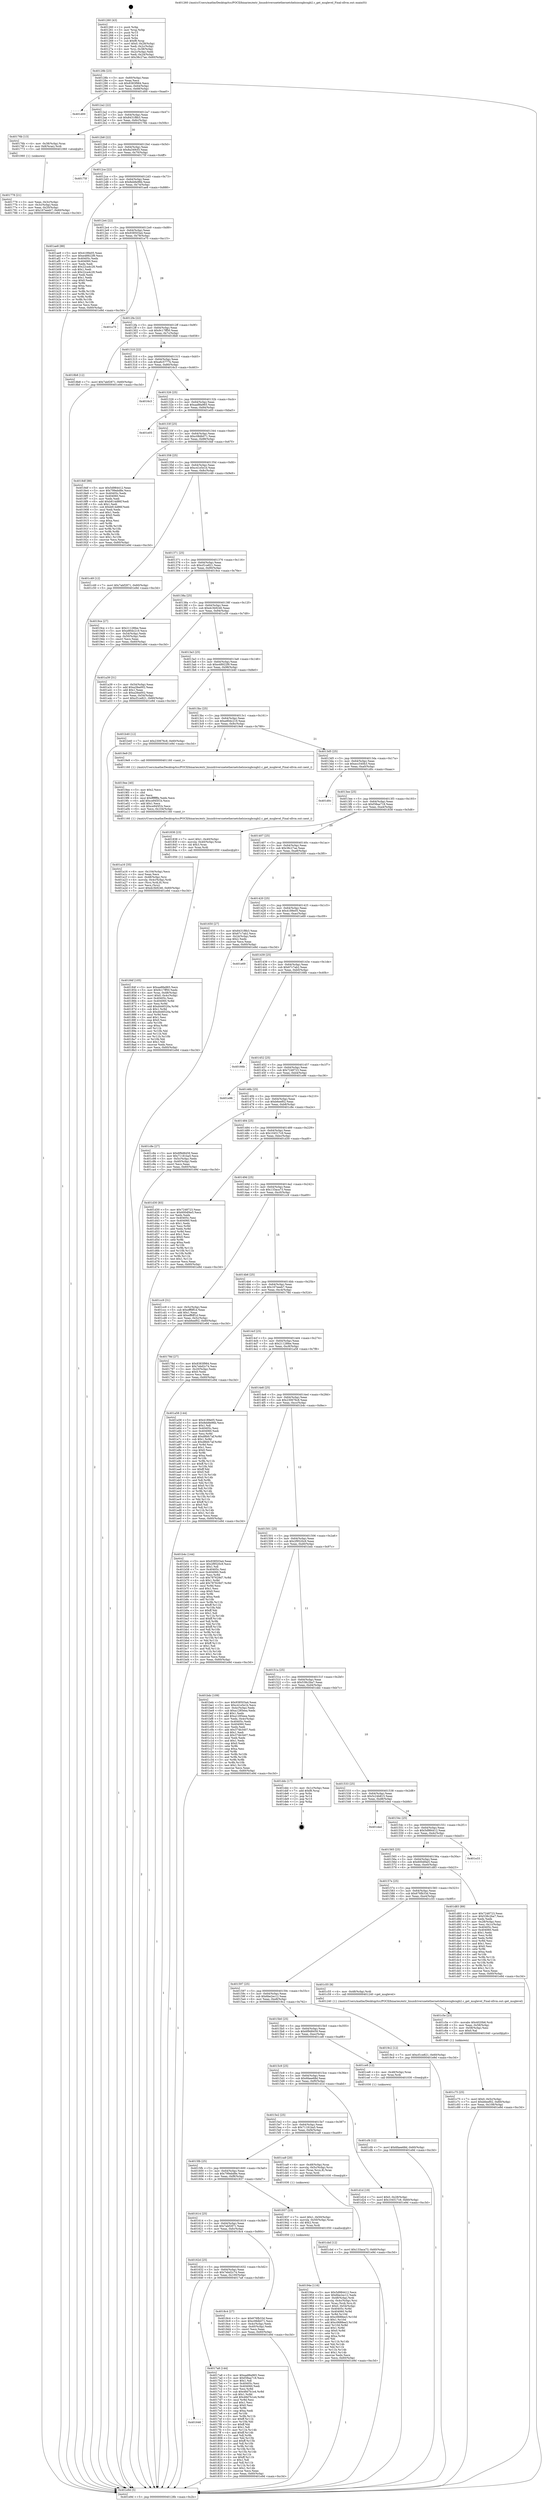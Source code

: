 digraph "0x401260" {
  label = "0x401260 (/mnt/c/Users/mathe/Desktop/tcc/POCII/binaries/extr_linuxdriversnetethernetchelsiocxgbcxgb2.c_get_msglevel_Final-ollvm.out::main(0))"
  labelloc = "t"
  node[shape=record]

  Entry [label="",width=0.3,height=0.3,shape=circle,fillcolor=black,style=filled]
  "0x40128b" [label="{
     0x40128b [23]\l
     | [instrs]\l
     &nbsp;&nbsp;0x40128b \<+3\>: mov -0x60(%rbp),%eax\l
     &nbsp;&nbsp;0x40128e \<+2\>: mov %eax,%ecx\l
     &nbsp;&nbsp;0x401290 \<+6\>: sub $0x8383f984,%ecx\l
     &nbsp;&nbsp;0x401296 \<+3\>: mov %eax,-0x64(%rbp)\l
     &nbsp;&nbsp;0x401299 \<+3\>: mov %ecx,-0x68(%rbp)\l
     &nbsp;&nbsp;0x40129c \<+6\>: je 0000000000401d00 \<main+0xaa0\>\l
  }"]
  "0x401d00" [label="{
     0x401d00\l
  }", style=dashed]
  "0x4012a2" [label="{
     0x4012a2 [22]\l
     | [instrs]\l
     &nbsp;&nbsp;0x4012a2 \<+5\>: jmp 00000000004012a7 \<main+0x47\>\l
     &nbsp;&nbsp;0x4012a7 \<+3\>: mov -0x64(%rbp),%eax\l
     &nbsp;&nbsp;0x4012aa \<+5\>: sub $0x8431f8b3,%eax\l
     &nbsp;&nbsp;0x4012af \<+3\>: mov %eax,-0x6c(%rbp)\l
     &nbsp;&nbsp;0x4012b2 \<+6\>: je 000000000040176b \<main+0x50b\>\l
  }"]
  Exit [label="",width=0.3,height=0.3,shape=circle,fillcolor=black,style=filled,peripheries=2]
  "0x40176b" [label="{
     0x40176b [13]\l
     | [instrs]\l
     &nbsp;&nbsp;0x40176b \<+4\>: mov -0x38(%rbp),%rax\l
     &nbsp;&nbsp;0x40176f \<+4\>: mov 0x8(%rax),%rdi\l
     &nbsp;&nbsp;0x401773 \<+5\>: call 0000000000401060 \<atoi@plt\>\l
     | [calls]\l
     &nbsp;&nbsp;0x401060 \{1\} (unknown)\l
  }"]
  "0x4012b8" [label="{
     0x4012b8 [22]\l
     | [instrs]\l
     &nbsp;&nbsp;0x4012b8 \<+5\>: jmp 00000000004012bd \<main+0x5d\>\l
     &nbsp;&nbsp;0x4012bd \<+3\>: mov -0x64(%rbp),%eax\l
     &nbsp;&nbsp;0x4012c0 \<+5\>: sub $0x8a349cf3,%eax\l
     &nbsp;&nbsp;0x4012c5 \<+3\>: mov %eax,-0x70(%rbp)\l
     &nbsp;&nbsp;0x4012c8 \<+6\>: je 000000000040175f \<main+0x4ff\>\l
  }"]
  "0x401cf4" [label="{
     0x401cf4 [12]\l
     | [instrs]\l
     &nbsp;&nbsp;0x401cf4 \<+7\>: movl $0x6faee68d,-0x60(%rbp)\l
     &nbsp;&nbsp;0x401cfb \<+5\>: jmp 0000000000401e9d \<main+0xc3d\>\l
  }"]
  "0x40175f" [label="{
     0x40175f\l
  }", style=dashed]
  "0x4012ce" [label="{
     0x4012ce [22]\l
     | [instrs]\l
     &nbsp;&nbsp;0x4012ce \<+5\>: jmp 00000000004012d3 \<main+0x73\>\l
     &nbsp;&nbsp;0x4012d3 \<+3\>: mov -0x64(%rbp),%eax\l
     &nbsp;&nbsp;0x4012d6 \<+5\>: sub $0x8eb8e96b,%eax\l
     &nbsp;&nbsp;0x4012db \<+3\>: mov %eax,-0x74(%rbp)\l
     &nbsp;&nbsp;0x4012de \<+6\>: je 0000000000401ae8 \<main+0x888\>\l
  }"]
  "0x401cbd" [label="{
     0x401cbd [12]\l
     | [instrs]\l
     &nbsp;&nbsp;0x401cbd \<+7\>: movl $0x133aca73,-0x60(%rbp)\l
     &nbsp;&nbsp;0x401cc4 \<+5\>: jmp 0000000000401e9d \<main+0xc3d\>\l
  }"]
  "0x401ae8" [label="{
     0x401ae8 [88]\l
     | [instrs]\l
     &nbsp;&nbsp;0x401ae8 \<+5\>: mov $0x4189e05,%eax\l
     &nbsp;&nbsp;0x401aed \<+5\>: mov $0xe48922f9,%ecx\l
     &nbsp;&nbsp;0x401af2 \<+7\>: mov 0x40405c,%edx\l
     &nbsp;&nbsp;0x401af9 \<+7\>: mov 0x404060,%esi\l
     &nbsp;&nbsp;0x401b00 \<+2\>: mov %edx,%edi\l
     &nbsp;&nbsp;0x401b02 \<+6\>: add $0x22ca4c28,%edi\l
     &nbsp;&nbsp;0x401b08 \<+3\>: sub $0x1,%edi\l
     &nbsp;&nbsp;0x401b0b \<+6\>: sub $0x22ca4c28,%edi\l
     &nbsp;&nbsp;0x401b11 \<+3\>: imul %edi,%edx\l
     &nbsp;&nbsp;0x401b14 \<+3\>: and $0x1,%edx\l
     &nbsp;&nbsp;0x401b17 \<+3\>: cmp $0x0,%edx\l
     &nbsp;&nbsp;0x401b1a \<+4\>: sete %r8b\l
     &nbsp;&nbsp;0x401b1e \<+3\>: cmp $0xa,%esi\l
     &nbsp;&nbsp;0x401b21 \<+4\>: setl %r9b\l
     &nbsp;&nbsp;0x401b25 \<+3\>: mov %r8b,%r10b\l
     &nbsp;&nbsp;0x401b28 \<+3\>: and %r9b,%r10b\l
     &nbsp;&nbsp;0x401b2b \<+3\>: xor %r9b,%r8b\l
     &nbsp;&nbsp;0x401b2e \<+3\>: or %r8b,%r10b\l
     &nbsp;&nbsp;0x401b31 \<+4\>: test $0x1,%r10b\l
     &nbsp;&nbsp;0x401b35 \<+3\>: cmovne %ecx,%eax\l
     &nbsp;&nbsp;0x401b38 \<+3\>: mov %eax,-0x60(%rbp)\l
     &nbsp;&nbsp;0x401b3b \<+5\>: jmp 0000000000401e9d \<main+0xc3d\>\l
  }"]
  "0x4012e4" [label="{
     0x4012e4 [22]\l
     | [instrs]\l
     &nbsp;&nbsp;0x4012e4 \<+5\>: jmp 00000000004012e9 \<main+0x89\>\l
     &nbsp;&nbsp;0x4012e9 \<+3\>: mov -0x64(%rbp),%eax\l
     &nbsp;&nbsp;0x4012ec \<+5\>: sub $0x938503a4,%eax\l
     &nbsp;&nbsp;0x4012f1 \<+3\>: mov %eax,-0x78(%rbp)\l
     &nbsp;&nbsp;0x4012f4 \<+6\>: je 0000000000401e75 \<main+0xc15\>\l
  }"]
  "0x401c75" [label="{
     0x401c75 [25]\l
     | [instrs]\l
     &nbsp;&nbsp;0x401c75 \<+7\>: movl $0x0,-0x5c(%rbp)\l
     &nbsp;&nbsp;0x401c7c \<+7\>: movl $0xb6eef02,-0x60(%rbp)\l
     &nbsp;&nbsp;0x401c83 \<+6\>: mov %eax,-0x108(%rbp)\l
     &nbsp;&nbsp;0x401c89 \<+5\>: jmp 0000000000401e9d \<main+0xc3d\>\l
  }"]
  "0x401e75" [label="{
     0x401e75\l
  }", style=dashed]
  "0x4012fa" [label="{
     0x4012fa [22]\l
     | [instrs]\l
     &nbsp;&nbsp;0x4012fa \<+5\>: jmp 00000000004012ff \<main+0x9f\>\l
     &nbsp;&nbsp;0x4012ff \<+3\>: mov -0x64(%rbp),%eax\l
     &nbsp;&nbsp;0x401302 \<+5\>: sub $0x9c17ff50,%eax\l
     &nbsp;&nbsp;0x401307 \<+3\>: mov %eax,-0x7c(%rbp)\l
     &nbsp;&nbsp;0x40130a \<+6\>: je 00000000004018b8 \<main+0x658\>\l
  }"]
  "0x401c5e" [label="{
     0x401c5e [23]\l
     | [instrs]\l
     &nbsp;&nbsp;0x401c5e \<+10\>: movabs $0x4020b6,%rdi\l
     &nbsp;&nbsp;0x401c68 \<+3\>: mov %eax,-0x58(%rbp)\l
     &nbsp;&nbsp;0x401c6b \<+3\>: mov -0x58(%rbp),%esi\l
     &nbsp;&nbsp;0x401c6e \<+2\>: mov $0x0,%al\l
     &nbsp;&nbsp;0x401c70 \<+5\>: call 0000000000401040 \<printf@plt\>\l
     | [calls]\l
     &nbsp;&nbsp;0x401040 \{1\} (unknown)\l
  }"]
  "0x4018b8" [label="{
     0x4018b8 [12]\l
     | [instrs]\l
     &nbsp;&nbsp;0x4018b8 \<+7\>: movl $0x7abf2871,-0x60(%rbp)\l
     &nbsp;&nbsp;0x4018bf \<+5\>: jmp 0000000000401e9d \<main+0xc3d\>\l
  }"]
  "0x401310" [label="{
     0x401310 [22]\l
     | [instrs]\l
     &nbsp;&nbsp;0x401310 \<+5\>: jmp 0000000000401315 \<main+0xb5\>\l
     &nbsp;&nbsp;0x401315 \<+3\>: mov -0x64(%rbp),%eax\l
     &nbsp;&nbsp;0x401318 \<+5\>: sub $0xa6c5777b,%eax\l
     &nbsp;&nbsp;0x40131d \<+3\>: mov %eax,-0x80(%rbp)\l
     &nbsp;&nbsp;0x401320 \<+6\>: je 00000000004016c3 \<main+0x463\>\l
  }"]
  "0x401a16" [label="{
     0x401a16 [35]\l
     | [instrs]\l
     &nbsp;&nbsp;0x401a16 \<+6\>: mov -0x104(%rbp),%ecx\l
     &nbsp;&nbsp;0x401a1c \<+3\>: imul %eax,%ecx\l
     &nbsp;&nbsp;0x401a1f \<+4\>: mov -0x48(%rbp),%rsi\l
     &nbsp;&nbsp;0x401a23 \<+4\>: movslq -0x4c(%rbp),%rdi\l
     &nbsp;&nbsp;0x401a27 \<+4\>: mov (%rsi,%rdi,8),%rsi\l
     &nbsp;&nbsp;0x401a2b \<+2\>: mov %ecx,(%rsi)\l
     &nbsp;&nbsp;0x401a2d \<+7\>: movl $0xdc3b9246,-0x60(%rbp)\l
     &nbsp;&nbsp;0x401a34 \<+5\>: jmp 0000000000401e9d \<main+0xc3d\>\l
  }"]
  "0x4016c3" [label="{
     0x4016c3\l
  }", style=dashed]
  "0x401326" [label="{
     0x401326 [25]\l
     | [instrs]\l
     &nbsp;&nbsp;0x401326 \<+5\>: jmp 000000000040132b \<main+0xcb\>\l
     &nbsp;&nbsp;0x40132b \<+3\>: mov -0x64(%rbp),%eax\l
     &nbsp;&nbsp;0x40132e \<+5\>: sub $0xaa88a965,%eax\l
     &nbsp;&nbsp;0x401333 \<+6\>: mov %eax,-0x84(%rbp)\l
     &nbsp;&nbsp;0x401339 \<+6\>: je 0000000000401e05 \<main+0xba5\>\l
  }"]
  "0x4019ee" [label="{
     0x4019ee [40]\l
     | [instrs]\l
     &nbsp;&nbsp;0x4019ee \<+5\>: mov $0x2,%ecx\l
     &nbsp;&nbsp;0x4019f3 \<+1\>: cltd\l
     &nbsp;&nbsp;0x4019f4 \<+2\>: idiv %ecx\l
     &nbsp;&nbsp;0x4019f6 \<+6\>: imul $0xfffffffe,%edx,%ecx\l
     &nbsp;&nbsp;0x4019fc \<+6\>: add $0xce945f1b,%ecx\l
     &nbsp;&nbsp;0x401a02 \<+3\>: add $0x1,%ecx\l
     &nbsp;&nbsp;0x401a05 \<+6\>: sub $0xce945f1b,%ecx\l
     &nbsp;&nbsp;0x401a0b \<+6\>: mov %ecx,-0x104(%rbp)\l
     &nbsp;&nbsp;0x401a11 \<+5\>: call 0000000000401160 \<next_i\>\l
     | [calls]\l
     &nbsp;&nbsp;0x401160 \{1\} (/mnt/c/Users/mathe/Desktop/tcc/POCII/binaries/extr_linuxdriversnetethernetchelsiocxgbcxgb2.c_get_msglevel_Final-ollvm.out::next_i)\l
  }"]
  "0x401e05" [label="{
     0x401e05\l
  }", style=dashed]
  "0x40133f" [label="{
     0x40133f [25]\l
     | [instrs]\l
     &nbsp;&nbsp;0x40133f \<+5\>: jmp 0000000000401344 \<main+0xe4\>\l
     &nbsp;&nbsp;0x401344 \<+3\>: mov -0x64(%rbp),%eax\l
     &nbsp;&nbsp;0x401347 \<+5\>: sub $0xc08db071,%eax\l
     &nbsp;&nbsp;0x40134c \<+6\>: mov %eax,-0x88(%rbp)\l
     &nbsp;&nbsp;0x401352 \<+6\>: je 00000000004018df \<main+0x67f\>\l
  }"]
  "0x40194e" [label="{
     0x40194e [116]\l
     | [instrs]\l
     &nbsp;&nbsp;0x40194e \<+5\>: mov $0x5d984412,%ecx\l
     &nbsp;&nbsp;0x401953 \<+5\>: mov $0x6be2ec12,%edx\l
     &nbsp;&nbsp;0x401958 \<+4\>: mov -0x48(%rbp),%rdi\l
     &nbsp;&nbsp;0x40195c \<+4\>: movslq -0x4c(%rbp),%rsi\l
     &nbsp;&nbsp;0x401960 \<+4\>: mov %rax,(%rdi,%rsi,8)\l
     &nbsp;&nbsp;0x401964 \<+7\>: movl $0x0,-0x54(%rbp)\l
     &nbsp;&nbsp;0x40196b \<+8\>: mov 0x40405c,%r8d\l
     &nbsp;&nbsp;0x401973 \<+8\>: mov 0x404060,%r9d\l
     &nbsp;&nbsp;0x40197b \<+3\>: mov %r8d,%r10d\l
     &nbsp;&nbsp;0x40197e \<+7\>: sub $0xc0688ee3,%r10d\l
     &nbsp;&nbsp;0x401985 \<+4\>: sub $0x1,%r10d\l
     &nbsp;&nbsp;0x401989 \<+7\>: add $0xc0688ee3,%r10d\l
     &nbsp;&nbsp;0x401990 \<+4\>: imul %r10d,%r8d\l
     &nbsp;&nbsp;0x401994 \<+4\>: and $0x1,%r8d\l
     &nbsp;&nbsp;0x401998 \<+4\>: cmp $0x0,%r8d\l
     &nbsp;&nbsp;0x40199c \<+4\>: sete %r11b\l
     &nbsp;&nbsp;0x4019a0 \<+4\>: cmp $0xa,%r9d\l
     &nbsp;&nbsp;0x4019a4 \<+3\>: setl %bl\l
     &nbsp;&nbsp;0x4019a7 \<+3\>: mov %r11b,%r14b\l
     &nbsp;&nbsp;0x4019aa \<+3\>: and %bl,%r14b\l
     &nbsp;&nbsp;0x4019ad \<+3\>: xor %bl,%r11b\l
     &nbsp;&nbsp;0x4019b0 \<+3\>: or %r11b,%r14b\l
     &nbsp;&nbsp;0x4019b3 \<+4\>: test $0x1,%r14b\l
     &nbsp;&nbsp;0x4019b7 \<+3\>: cmovne %edx,%ecx\l
     &nbsp;&nbsp;0x4019ba \<+3\>: mov %ecx,-0x60(%rbp)\l
     &nbsp;&nbsp;0x4019bd \<+5\>: jmp 0000000000401e9d \<main+0xc3d\>\l
  }"]
  "0x4018df" [label="{
     0x4018df [88]\l
     | [instrs]\l
     &nbsp;&nbsp;0x4018df \<+5\>: mov $0x5d984412,%eax\l
     &nbsp;&nbsp;0x4018e4 \<+5\>: mov $0x799ebd8e,%ecx\l
     &nbsp;&nbsp;0x4018e9 \<+7\>: mov 0x40405c,%edx\l
     &nbsp;&nbsp;0x4018f0 \<+7\>: mov 0x404060,%esi\l
     &nbsp;&nbsp;0x4018f7 \<+2\>: mov %edx,%edi\l
     &nbsp;&nbsp;0x4018f9 \<+6\>: add $0xb814d86f,%edi\l
     &nbsp;&nbsp;0x4018ff \<+3\>: sub $0x1,%edi\l
     &nbsp;&nbsp;0x401902 \<+6\>: sub $0xb814d86f,%edi\l
     &nbsp;&nbsp;0x401908 \<+3\>: imul %edi,%edx\l
     &nbsp;&nbsp;0x40190b \<+3\>: and $0x1,%edx\l
     &nbsp;&nbsp;0x40190e \<+3\>: cmp $0x0,%edx\l
     &nbsp;&nbsp;0x401911 \<+4\>: sete %r8b\l
     &nbsp;&nbsp;0x401915 \<+3\>: cmp $0xa,%esi\l
     &nbsp;&nbsp;0x401918 \<+4\>: setl %r9b\l
     &nbsp;&nbsp;0x40191c \<+3\>: mov %r8b,%r10b\l
     &nbsp;&nbsp;0x40191f \<+3\>: and %r9b,%r10b\l
     &nbsp;&nbsp;0x401922 \<+3\>: xor %r9b,%r8b\l
     &nbsp;&nbsp;0x401925 \<+3\>: or %r8b,%r10b\l
     &nbsp;&nbsp;0x401928 \<+4\>: test $0x1,%r10b\l
     &nbsp;&nbsp;0x40192c \<+3\>: cmovne %ecx,%eax\l
     &nbsp;&nbsp;0x40192f \<+3\>: mov %eax,-0x60(%rbp)\l
     &nbsp;&nbsp;0x401932 \<+5\>: jmp 0000000000401e9d \<main+0xc3d\>\l
  }"]
  "0x401358" [label="{
     0x401358 [25]\l
     | [instrs]\l
     &nbsp;&nbsp;0x401358 \<+5\>: jmp 000000000040135d \<main+0xfd\>\l
     &nbsp;&nbsp;0x40135d \<+3\>: mov -0x64(%rbp),%eax\l
     &nbsp;&nbsp;0x401360 \<+5\>: sub $0xc41e5e1b,%eax\l
     &nbsp;&nbsp;0x401365 \<+6\>: mov %eax,-0x8c(%rbp)\l
     &nbsp;&nbsp;0x40136b \<+6\>: je 0000000000401c49 \<main+0x9e9\>\l
  }"]
  "0x40184f" [label="{
     0x40184f [105]\l
     | [instrs]\l
     &nbsp;&nbsp;0x40184f \<+5\>: mov $0xaa88a965,%ecx\l
     &nbsp;&nbsp;0x401854 \<+5\>: mov $0x9c17ff50,%edx\l
     &nbsp;&nbsp;0x401859 \<+4\>: mov %rax,-0x48(%rbp)\l
     &nbsp;&nbsp;0x40185d \<+7\>: movl $0x0,-0x4c(%rbp)\l
     &nbsp;&nbsp;0x401864 \<+7\>: mov 0x40405c,%esi\l
     &nbsp;&nbsp;0x40186b \<+8\>: mov 0x404060,%r8d\l
     &nbsp;&nbsp;0x401873 \<+3\>: mov %esi,%r9d\l
     &nbsp;&nbsp;0x401876 \<+7\>: add $0xd446520a,%r9d\l
     &nbsp;&nbsp;0x40187d \<+4\>: sub $0x1,%r9d\l
     &nbsp;&nbsp;0x401881 \<+7\>: sub $0xd446520a,%r9d\l
     &nbsp;&nbsp;0x401888 \<+4\>: imul %r9d,%esi\l
     &nbsp;&nbsp;0x40188c \<+3\>: and $0x1,%esi\l
     &nbsp;&nbsp;0x40188f \<+3\>: cmp $0x0,%esi\l
     &nbsp;&nbsp;0x401892 \<+4\>: sete %r10b\l
     &nbsp;&nbsp;0x401896 \<+4\>: cmp $0xa,%r8d\l
     &nbsp;&nbsp;0x40189a \<+4\>: setl %r11b\l
     &nbsp;&nbsp;0x40189e \<+3\>: mov %r10b,%bl\l
     &nbsp;&nbsp;0x4018a1 \<+3\>: and %r11b,%bl\l
     &nbsp;&nbsp;0x4018a4 \<+3\>: xor %r11b,%r10b\l
     &nbsp;&nbsp;0x4018a7 \<+3\>: or %r10b,%bl\l
     &nbsp;&nbsp;0x4018aa \<+3\>: test $0x1,%bl\l
     &nbsp;&nbsp;0x4018ad \<+3\>: cmovne %edx,%ecx\l
     &nbsp;&nbsp;0x4018b0 \<+3\>: mov %ecx,-0x60(%rbp)\l
     &nbsp;&nbsp;0x4018b3 \<+5\>: jmp 0000000000401e9d \<main+0xc3d\>\l
  }"]
  "0x401c49" [label="{
     0x401c49 [12]\l
     | [instrs]\l
     &nbsp;&nbsp;0x401c49 \<+7\>: movl $0x7abf2871,-0x60(%rbp)\l
     &nbsp;&nbsp;0x401c50 \<+5\>: jmp 0000000000401e9d \<main+0xc3d\>\l
  }"]
  "0x401371" [label="{
     0x401371 [25]\l
     | [instrs]\l
     &nbsp;&nbsp;0x401371 \<+5\>: jmp 0000000000401376 \<main+0x116\>\l
     &nbsp;&nbsp;0x401376 \<+3\>: mov -0x64(%rbp),%eax\l
     &nbsp;&nbsp;0x401379 \<+5\>: sub $0xcf1ce821,%eax\l
     &nbsp;&nbsp;0x40137e \<+6\>: mov %eax,-0x90(%rbp)\l
     &nbsp;&nbsp;0x401384 \<+6\>: je 00000000004019ce \<main+0x76e\>\l
  }"]
  "0x401646" [label="{
     0x401646\l
  }", style=dashed]
  "0x4019ce" [label="{
     0x4019ce [27]\l
     | [instrs]\l
     &nbsp;&nbsp;0x4019ce \<+5\>: mov $0x21128fee,%eax\l
     &nbsp;&nbsp;0x4019d3 \<+5\>: mov $0xe80dc219,%ecx\l
     &nbsp;&nbsp;0x4019d8 \<+3\>: mov -0x54(%rbp),%edx\l
     &nbsp;&nbsp;0x4019db \<+3\>: cmp -0x50(%rbp),%edx\l
     &nbsp;&nbsp;0x4019de \<+3\>: cmovl %ecx,%eax\l
     &nbsp;&nbsp;0x4019e1 \<+3\>: mov %eax,-0x60(%rbp)\l
     &nbsp;&nbsp;0x4019e4 \<+5\>: jmp 0000000000401e9d \<main+0xc3d\>\l
  }"]
  "0x40138a" [label="{
     0x40138a [25]\l
     | [instrs]\l
     &nbsp;&nbsp;0x40138a \<+5\>: jmp 000000000040138f \<main+0x12f\>\l
     &nbsp;&nbsp;0x40138f \<+3\>: mov -0x64(%rbp),%eax\l
     &nbsp;&nbsp;0x401392 \<+5\>: sub $0xdc3b9246,%eax\l
     &nbsp;&nbsp;0x401397 \<+6\>: mov %eax,-0x94(%rbp)\l
     &nbsp;&nbsp;0x40139d \<+6\>: je 0000000000401a39 \<main+0x7d9\>\l
  }"]
  "0x4017a8" [label="{
     0x4017a8 [144]\l
     | [instrs]\l
     &nbsp;&nbsp;0x4017a8 \<+5\>: mov $0xaa88a965,%eax\l
     &nbsp;&nbsp;0x4017ad \<+5\>: mov $0xf38aa718,%ecx\l
     &nbsp;&nbsp;0x4017b2 \<+2\>: mov $0x1,%dl\l
     &nbsp;&nbsp;0x4017b4 \<+7\>: mov 0x40405c,%esi\l
     &nbsp;&nbsp;0x4017bb \<+7\>: mov 0x404060,%edi\l
     &nbsp;&nbsp;0x4017c2 \<+3\>: mov %esi,%r8d\l
     &nbsp;&nbsp;0x4017c5 \<+7\>: sub $0x48d7b1e4,%r8d\l
     &nbsp;&nbsp;0x4017cc \<+4\>: sub $0x1,%r8d\l
     &nbsp;&nbsp;0x4017d0 \<+7\>: add $0x48d7b1e4,%r8d\l
     &nbsp;&nbsp;0x4017d7 \<+4\>: imul %r8d,%esi\l
     &nbsp;&nbsp;0x4017db \<+3\>: and $0x1,%esi\l
     &nbsp;&nbsp;0x4017de \<+3\>: cmp $0x0,%esi\l
     &nbsp;&nbsp;0x4017e1 \<+4\>: sete %r9b\l
     &nbsp;&nbsp;0x4017e5 \<+3\>: cmp $0xa,%edi\l
     &nbsp;&nbsp;0x4017e8 \<+4\>: setl %r10b\l
     &nbsp;&nbsp;0x4017ec \<+3\>: mov %r9b,%r11b\l
     &nbsp;&nbsp;0x4017ef \<+4\>: xor $0xff,%r11b\l
     &nbsp;&nbsp;0x4017f3 \<+3\>: mov %r10b,%bl\l
     &nbsp;&nbsp;0x4017f6 \<+3\>: xor $0xff,%bl\l
     &nbsp;&nbsp;0x4017f9 \<+3\>: xor $0x1,%dl\l
     &nbsp;&nbsp;0x4017fc \<+3\>: mov %r11b,%r14b\l
     &nbsp;&nbsp;0x4017ff \<+4\>: and $0xff,%r14b\l
     &nbsp;&nbsp;0x401803 \<+3\>: and %dl,%r9b\l
     &nbsp;&nbsp;0x401806 \<+3\>: mov %bl,%r15b\l
     &nbsp;&nbsp;0x401809 \<+4\>: and $0xff,%r15b\l
     &nbsp;&nbsp;0x40180d \<+3\>: and %dl,%r10b\l
     &nbsp;&nbsp;0x401810 \<+3\>: or %r9b,%r14b\l
     &nbsp;&nbsp;0x401813 \<+3\>: or %r10b,%r15b\l
     &nbsp;&nbsp;0x401816 \<+3\>: xor %r15b,%r14b\l
     &nbsp;&nbsp;0x401819 \<+3\>: or %bl,%r11b\l
     &nbsp;&nbsp;0x40181c \<+4\>: xor $0xff,%r11b\l
     &nbsp;&nbsp;0x401820 \<+3\>: or $0x1,%dl\l
     &nbsp;&nbsp;0x401823 \<+3\>: and %dl,%r11b\l
     &nbsp;&nbsp;0x401826 \<+3\>: or %r11b,%r14b\l
     &nbsp;&nbsp;0x401829 \<+4\>: test $0x1,%r14b\l
     &nbsp;&nbsp;0x40182d \<+3\>: cmovne %ecx,%eax\l
     &nbsp;&nbsp;0x401830 \<+3\>: mov %eax,-0x60(%rbp)\l
     &nbsp;&nbsp;0x401833 \<+5\>: jmp 0000000000401e9d \<main+0xc3d\>\l
  }"]
  "0x401a39" [label="{
     0x401a39 [31]\l
     | [instrs]\l
     &nbsp;&nbsp;0x401a39 \<+3\>: mov -0x54(%rbp),%eax\l
     &nbsp;&nbsp;0x401a3c \<+5\>: add $0xa2fea002,%eax\l
     &nbsp;&nbsp;0x401a41 \<+3\>: add $0x1,%eax\l
     &nbsp;&nbsp;0x401a44 \<+5\>: sub $0xa2fea002,%eax\l
     &nbsp;&nbsp;0x401a49 \<+3\>: mov %eax,-0x54(%rbp)\l
     &nbsp;&nbsp;0x401a4c \<+7\>: movl $0xcf1ce821,-0x60(%rbp)\l
     &nbsp;&nbsp;0x401a53 \<+5\>: jmp 0000000000401e9d \<main+0xc3d\>\l
  }"]
  "0x4013a3" [label="{
     0x4013a3 [25]\l
     | [instrs]\l
     &nbsp;&nbsp;0x4013a3 \<+5\>: jmp 00000000004013a8 \<main+0x148\>\l
     &nbsp;&nbsp;0x4013a8 \<+3\>: mov -0x64(%rbp),%eax\l
     &nbsp;&nbsp;0x4013ab \<+5\>: sub $0xe48922f9,%eax\l
     &nbsp;&nbsp;0x4013b0 \<+6\>: mov %eax,-0x98(%rbp)\l
     &nbsp;&nbsp;0x4013b6 \<+6\>: je 0000000000401b40 \<main+0x8e0\>\l
  }"]
  "0x40162d" [label="{
     0x40162d [25]\l
     | [instrs]\l
     &nbsp;&nbsp;0x40162d \<+5\>: jmp 0000000000401632 \<main+0x3d2\>\l
     &nbsp;&nbsp;0x401632 \<+3\>: mov -0x64(%rbp),%eax\l
     &nbsp;&nbsp;0x401635 \<+5\>: sub $0x7ebd2c74,%eax\l
     &nbsp;&nbsp;0x40163a \<+6\>: mov %eax,-0x100(%rbp)\l
     &nbsp;&nbsp;0x401640 \<+6\>: je 00000000004017a8 \<main+0x548\>\l
  }"]
  "0x401b40" [label="{
     0x401b40 [12]\l
     | [instrs]\l
     &nbsp;&nbsp;0x401b40 \<+7\>: movl $0x230676c8,-0x60(%rbp)\l
     &nbsp;&nbsp;0x401b47 \<+5\>: jmp 0000000000401e9d \<main+0xc3d\>\l
  }"]
  "0x4013bc" [label="{
     0x4013bc [25]\l
     | [instrs]\l
     &nbsp;&nbsp;0x4013bc \<+5\>: jmp 00000000004013c1 \<main+0x161\>\l
     &nbsp;&nbsp;0x4013c1 \<+3\>: mov -0x64(%rbp),%eax\l
     &nbsp;&nbsp;0x4013c4 \<+5\>: sub $0xe80dc219,%eax\l
     &nbsp;&nbsp;0x4013c9 \<+6\>: mov %eax,-0x9c(%rbp)\l
     &nbsp;&nbsp;0x4013cf \<+6\>: je 00000000004019e9 \<main+0x789\>\l
  }"]
  "0x4018c4" [label="{
     0x4018c4 [27]\l
     | [instrs]\l
     &nbsp;&nbsp;0x4018c4 \<+5\>: mov $0x676fb33d,%eax\l
     &nbsp;&nbsp;0x4018c9 \<+5\>: mov $0xc08db071,%ecx\l
     &nbsp;&nbsp;0x4018ce \<+3\>: mov -0x4c(%rbp),%edx\l
     &nbsp;&nbsp;0x4018d1 \<+3\>: cmp -0x40(%rbp),%edx\l
     &nbsp;&nbsp;0x4018d4 \<+3\>: cmovl %ecx,%eax\l
     &nbsp;&nbsp;0x4018d7 \<+3\>: mov %eax,-0x60(%rbp)\l
     &nbsp;&nbsp;0x4018da \<+5\>: jmp 0000000000401e9d \<main+0xc3d\>\l
  }"]
  "0x4019e9" [label="{
     0x4019e9 [5]\l
     | [instrs]\l
     &nbsp;&nbsp;0x4019e9 \<+5\>: call 0000000000401160 \<next_i\>\l
     | [calls]\l
     &nbsp;&nbsp;0x401160 \{1\} (/mnt/c/Users/mathe/Desktop/tcc/POCII/binaries/extr_linuxdriversnetethernetchelsiocxgbcxgb2.c_get_msglevel_Final-ollvm.out::next_i)\l
  }"]
  "0x4013d5" [label="{
     0x4013d5 [25]\l
     | [instrs]\l
     &nbsp;&nbsp;0x4013d5 \<+5\>: jmp 00000000004013da \<main+0x17a\>\l
     &nbsp;&nbsp;0x4013da \<+3\>: mov -0x64(%rbp),%eax\l
     &nbsp;&nbsp;0x4013dd \<+5\>: sub $0xecc540b3,%eax\l
     &nbsp;&nbsp;0x4013e2 \<+6\>: mov %eax,-0xa0(%rbp)\l
     &nbsp;&nbsp;0x4013e8 \<+6\>: je 0000000000401d0c \<main+0xaac\>\l
  }"]
  "0x401614" [label="{
     0x401614 [25]\l
     | [instrs]\l
     &nbsp;&nbsp;0x401614 \<+5\>: jmp 0000000000401619 \<main+0x3b9\>\l
     &nbsp;&nbsp;0x401619 \<+3\>: mov -0x64(%rbp),%eax\l
     &nbsp;&nbsp;0x40161c \<+5\>: sub $0x7abf2871,%eax\l
     &nbsp;&nbsp;0x401621 \<+6\>: mov %eax,-0xfc(%rbp)\l
     &nbsp;&nbsp;0x401627 \<+6\>: je 00000000004018c4 \<main+0x664\>\l
  }"]
  "0x401d0c" [label="{
     0x401d0c\l
  }", style=dashed]
  "0x4013ee" [label="{
     0x4013ee [25]\l
     | [instrs]\l
     &nbsp;&nbsp;0x4013ee \<+5\>: jmp 00000000004013f3 \<main+0x193\>\l
     &nbsp;&nbsp;0x4013f3 \<+3\>: mov -0x64(%rbp),%eax\l
     &nbsp;&nbsp;0x4013f6 \<+5\>: sub $0xf38aa718,%eax\l
     &nbsp;&nbsp;0x4013fb \<+6\>: mov %eax,-0xa4(%rbp)\l
     &nbsp;&nbsp;0x401401 \<+6\>: je 0000000000401838 \<main+0x5d8\>\l
  }"]
  "0x401937" [label="{
     0x401937 [23]\l
     | [instrs]\l
     &nbsp;&nbsp;0x401937 \<+7\>: movl $0x1,-0x50(%rbp)\l
     &nbsp;&nbsp;0x40193e \<+4\>: movslq -0x50(%rbp),%rax\l
     &nbsp;&nbsp;0x401942 \<+4\>: shl $0x2,%rax\l
     &nbsp;&nbsp;0x401946 \<+3\>: mov %rax,%rdi\l
     &nbsp;&nbsp;0x401949 \<+5\>: call 0000000000401050 \<malloc@plt\>\l
     | [calls]\l
     &nbsp;&nbsp;0x401050 \{1\} (unknown)\l
  }"]
  "0x401838" [label="{
     0x401838 [23]\l
     | [instrs]\l
     &nbsp;&nbsp;0x401838 \<+7\>: movl $0x1,-0x40(%rbp)\l
     &nbsp;&nbsp;0x40183f \<+4\>: movslq -0x40(%rbp),%rax\l
     &nbsp;&nbsp;0x401843 \<+4\>: shl $0x3,%rax\l
     &nbsp;&nbsp;0x401847 \<+3\>: mov %rax,%rdi\l
     &nbsp;&nbsp;0x40184a \<+5\>: call 0000000000401050 \<malloc@plt\>\l
     | [calls]\l
     &nbsp;&nbsp;0x401050 \{1\} (unknown)\l
  }"]
  "0x401407" [label="{
     0x401407 [25]\l
     | [instrs]\l
     &nbsp;&nbsp;0x401407 \<+5\>: jmp 000000000040140c \<main+0x1ac\>\l
     &nbsp;&nbsp;0x40140c \<+3\>: mov -0x64(%rbp),%eax\l
     &nbsp;&nbsp;0x40140f \<+5\>: sub $0x38c27ae,%eax\l
     &nbsp;&nbsp;0x401414 \<+6\>: mov %eax,-0xa8(%rbp)\l
     &nbsp;&nbsp;0x40141a \<+6\>: je 0000000000401650 \<main+0x3f0\>\l
  }"]
  "0x4015fb" [label="{
     0x4015fb [25]\l
     | [instrs]\l
     &nbsp;&nbsp;0x4015fb \<+5\>: jmp 0000000000401600 \<main+0x3a0\>\l
     &nbsp;&nbsp;0x401600 \<+3\>: mov -0x64(%rbp),%eax\l
     &nbsp;&nbsp;0x401603 \<+5\>: sub $0x799ebd8e,%eax\l
     &nbsp;&nbsp;0x401608 \<+6\>: mov %eax,-0xf8(%rbp)\l
     &nbsp;&nbsp;0x40160e \<+6\>: je 0000000000401937 \<main+0x6d7\>\l
  }"]
  "0x401650" [label="{
     0x401650 [27]\l
     | [instrs]\l
     &nbsp;&nbsp;0x401650 \<+5\>: mov $0x8431f8b3,%eax\l
     &nbsp;&nbsp;0x401655 \<+5\>: mov $0x67c7ab2,%ecx\l
     &nbsp;&nbsp;0x40165a \<+3\>: mov -0x24(%rbp),%edx\l
     &nbsp;&nbsp;0x40165d \<+3\>: cmp $0x2,%edx\l
     &nbsp;&nbsp;0x401660 \<+3\>: cmovne %ecx,%eax\l
     &nbsp;&nbsp;0x401663 \<+3\>: mov %eax,-0x60(%rbp)\l
     &nbsp;&nbsp;0x401666 \<+5\>: jmp 0000000000401e9d \<main+0xc3d\>\l
  }"]
  "0x401420" [label="{
     0x401420 [25]\l
     | [instrs]\l
     &nbsp;&nbsp;0x401420 \<+5\>: jmp 0000000000401425 \<main+0x1c5\>\l
     &nbsp;&nbsp;0x401425 \<+3\>: mov -0x64(%rbp),%eax\l
     &nbsp;&nbsp;0x401428 \<+5\>: sub $0x4189e05,%eax\l
     &nbsp;&nbsp;0x40142d \<+6\>: mov %eax,-0xac(%rbp)\l
     &nbsp;&nbsp;0x401433 \<+6\>: je 0000000000401e69 \<main+0xc09\>\l
  }"]
  "0x401e9d" [label="{
     0x401e9d [5]\l
     | [instrs]\l
     &nbsp;&nbsp;0x401e9d \<+5\>: jmp 000000000040128b \<main+0x2b\>\l
  }"]
  "0x401260" [label="{
     0x401260 [43]\l
     | [instrs]\l
     &nbsp;&nbsp;0x401260 \<+1\>: push %rbp\l
     &nbsp;&nbsp;0x401261 \<+3\>: mov %rsp,%rbp\l
     &nbsp;&nbsp;0x401264 \<+2\>: push %r15\l
     &nbsp;&nbsp;0x401266 \<+2\>: push %r14\l
     &nbsp;&nbsp;0x401268 \<+1\>: push %rbx\l
     &nbsp;&nbsp;0x401269 \<+7\>: sub $0xf8,%rsp\l
     &nbsp;&nbsp;0x401270 \<+7\>: movl $0x0,-0x28(%rbp)\l
     &nbsp;&nbsp;0x401277 \<+3\>: mov %edi,-0x2c(%rbp)\l
     &nbsp;&nbsp;0x40127a \<+4\>: mov %rsi,-0x38(%rbp)\l
     &nbsp;&nbsp;0x40127e \<+3\>: mov -0x2c(%rbp),%edi\l
     &nbsp;&nbsp;0x401281 \<+3\>: mov %edi,-0x24(%rbp)\l
     &nbsp;&nbsp;0x401284 \<+7\>: movl $0x38c27ae,-0x60(%rbp)\l
  }"]
  "0x401778" [label="{
     0x401778 [21]\l
     | [instrs]\l
     &nbsp;&nbsp;0x401778 \<+3\>: mov %eax,-0x3c(%rbp)\l
     &nbsp;&nbsp;0x40177b \<+3\>: mov -0x3c(%rbp),%eax\l
     &nbsp;&nbsp;0x40177e \<+3\>: mov %eax,-0x20(%rbp)\l
     &nbsp;&nbsp;0x401781 \<+7\>: movl $0x167eeeb7,-0x60(%rbp)\l
     &nbsp;&nbsp;0x401788 \<+5\>: jmp 0000000000401e9d \<main+0xc3d\>\l
  }"]
  "0x401ca9" [label="{
     0x401ca9 [20]\l
     | [instrs]\l
     &nbsp;&nbsp;0x401ca9 \<+4\>: mov -0x48(%rbp),%rax\l
     &nbsp;&nbsp;0x401cad \<+4\>: movslq -0x5c(%rbp),%rcx\l
     &nbsp;&nbsp;0x401cb1 \<+4\>: mov (%rax,%rcx,8),%rax\l
     &nbsp;&nbsp;0x401cb5 \<+3\>: mov %rax,%rdi\l
     &nbsp;&nbsp;0x401cb8 \<+5\>: call 0000000000401030 \<free@plt\>\l
     | [calls]\l
     &nbsp;&nbsp;0x401030 \{1\} (unknown)\l
  }"]
  "0x401e69" [label="{
     0x401e69\l
  }", style=dashed]
  "0x401439" [label="{
     0x401439 [25]\l
     | [instrs]\l
     &nbsp;&nbsp;0x401439 \<+5\>: jmp 000000000040143e \<main+0x1de\>\l
     &nbsp;&nbsp;0x40143e \<+3\>: mov -0x64(%rbp),%eax\l
     &nbsp;&nbsp;0x401441 \<+5\>: sub $0x67c7ab2,%eax\l
     &nbsp;&nbsp;0x401446 \<+6\>: mov %eax,-0xb0(%rbp)\l
     &nbsp;&nbsp;0x40144c \<+6\>: je 000000000040166b \<main+0x40b\>\l
  }"]
  "0x4015e2" [label="{
     0x4015e2 [25]\l
     | [instrs]\l
     &nbsp;&nbsp;0x4015e2 \<+5\>: jmp 00000000004015e7 \<main+0x387\>\l
     &nbsp;&nbsp;0x4015e7 \<+3\>: mov -0x64(%rbp),%eax\l
     &nbsp;&nbsp;0x4015ea \<+5\>: sub $0x71181ba5,%eax\l
     &nbsp;&nbsp;0x4015ef \<+6\>: mov %eax,-0xf4(%rbp)\l
     &nbsp;&nbsp;0x4015f5 \<+6\>: je 0000000000401ca9 \<main+0xa49\>\l
  }"]
  "0x40166b" [label="{
     0x40166b\l
  }", style=dashed]
  "0x401452" [label="{
     0x401452 [25]\l
     | [instrs]\l
     &nbsp;&nbsp;0x401452 \<+5\>: jmp 0000000000401457 \<main+0x1f7\>\l
     &nbsp;&nbsp;0x401457 \<+3\>: mov -0x64(%rbp),%eax\l
     &nbsp;&nbsp;0x40145a \<+5\>: sub $0x7248723,%eax\l
     &nbsp;&nbsp;0x40145f \<+6\>: mov %eax,-0xb4(%rbp)\l
     &nbsp;&nbsp;0x401465 \<+6\>: je 0000000000401e96 \<main+0xc36\>\l
  }"]
  "0x401d1d" [label="{
     0x401d1d [19]\l
     | [instrs]\l
     &nbsp;&nbsp;0x401d1d \<+7\>: movl $0x0,-0x28(%rbp)\l
     &nbsp;&nbsp;0x401d24 \<+7\>: movl $0x104517c9,-0x60(%rbp)\l
     &nbsp;&nbsp;0x401d2b \<+5\>: jmp 0000000000401e9d \<main+0xc3d\>\l
  }"]
  "0x401e96" [label="{
     0x401e96\l
  }", style=dashed]
  "0x40146b" [label="{
     0x40146b [25]\l
     | [instrs]\l
     &nbsp;&nbsp;0x40146b \<+5\>: jmp 0000000000401470 \<main+0x210\>\l
     &nbsp;&nbsp;0x401470 \<+3\>: mov -0x64(%rbp),%eax\l
     &nbsp;&nbsp;0x401473 \<+5\>: sub $0xb6eef02,%eax\l
     &nbsp;&nbsp;0x401478 \<+6\>: mov %eax,-0xb8(%rbp)\l
     &nbsp;&nbsp;0x40147e \<+6\>: je 0000000000401c8e \<main+0xa2e\>\l
  }"]
  "0x4015c9" [label="{
     0x4015c9 [25]\l
     | [instrs]\l
     &nbsp;&nbsp;0x4015c9 \<+5\>: jmp 00000000004015ce \<main+0x36e\>\l
     &nbsp;&nbsp;0x4015ce \<+3\>: mov -0x64(%rbp),%eax\l
     &nbsp;&nbsp;0x4015d1 \<+5\>: sub $0x6faee68d,%eax\l
     &nbsp;&nbsp;0x4015d6 \<+6\>: mov %eax,-0xf0(%rbp)\l
     &nbsp;&nbsp;0x4015dc \<+6\>: je 0000000000401d1d \<main+0xabd\>\l
  }"]
  "0x401c8e" [label="{
     0x401c8e [27]\l
     | [instrs]\l
     &nbsp;&nbsp;0x401c8e \<+5\>: mov $0x6f9d8459,%eax\l
     &nbsp;&nbsp;0x401c93 \<+5\>: mov $0x71181ba5,%ecx\l
     &nbsp;&nbsp;0x401c98 \<+3\>: mov -0x5c(%rbp),%edx\l
     &nbsp;&nbsp;0x401c9b \<+3\>: cmp -0x40(%rbp),%edx\l
     &nbsp;&nbsp;0x401c9e \<+3\>: cmovl %ecx,%eax\l
     &nbsp;&nbsp;0x401ca1 \<+3\>: mov %eax,-0x60(%rbp)\l
     &nbsp;&nbsp;0x401ca4 \<+5\>: jmp 0000000000401e9d \<main+0xc3d\>\l
  }"]
  "0x401484" [label="{
     0x401484 [25]\l
     | [instrs]\l
     &nbsp;&nbsp;0x401484 \<+5\>: jmp 0000000000401489 \<main+0x229\>\l
     &nbsp;&nbsp;0x401489 \<+3\>: mov -0x64(%rbp),%eax\l
     &nbsp;&nbsp;0x40148c \<+5\>: sub $0x104517c9,%eax\l
     &nbsp;&nbsp;0x401491 \<+6\>: mov %eax,-0xbc(%rbp)\l
     &nbsp;&nbsp;0x401497 \<+6\>: je 0000000000401d30 \<main+0xad0\>\l
  }"]
  "0x401ce8" [label="{
     0x401ce8 [12]\l
     | [instrs]\l
     &nbsp;&nbsp;0x401ce8 \<+4\>: mov -0x48(%rbp),%rax\l
     &nbsp;&nbsp;0x401cec \<+3\>: mov %rax,%rdi\l
     &nbsp;&nbsp;0x401cef \<+5\>: call 0000000000401030 \<free@plt\>\l
     | [calls]\l
     &nbsp;&nbsp;0x401030 \{1\} (unknown)\l
  }"]
  "0x401d30" [label="{
     0x401d30 [83]\l
     | [instrs]\l
     &nbsp;&nbsp;0x401d30 \<+5\>: mov $0x7248723,%eax\l
     &nbsp;&nbsp;0x401d35 \<+5\>: mov $0x600df4e5,%ecx\l
     &nbsp;&nbsp;0x401d3a \<+2\>: xor %edx,%edx\l
     &nbsp;&nbsp;0x401d3c \<+7\>: mov 0x40405c,%esi\l
     &nbsp;&nbsp;0x401d43 \<+7\>: mov 0x404060,%edi\l
     &nbsp;&nbsp;0x401d4a \<+3\>: sub $0x1,%edx\l
     &nbsp;&nbsp;0x401d4d \<+3\>: mov %esi,%r8d\l
     &nbsp;&nbsp;0x401d50 \<+3\>: add %edx,%r8d\l
     &nbsp;&nbsp;0x401d53 \<+4\>: imul %r8d,%esi\l
     &nbsp;&nbsp;0x401d57 \<+3\>: and $0x1,%esi\l
     &nbsp;&nbsp;0x401d5a \<+3\>: cmp $0x0,%esi\l
     &nbsp;&nbsp;0x401d5d \<+4\>: sete %r9b\l
     &nbsp;&nbsp;0x401d61 \<+3\>: cmp $0xa,%edi\l
     &nbsp;&nbsp;0x401d64 \<+4\>: setl %r10b\l
     &nbsp;&nbsp;0x401d68 \<+3\>: mov %r9b,%r11b\l
     &nbsp;&nbsp;0x401d6b \<+3\>: and %r10b,%r11b\l
     &nbsp;&nbsp;0x401d6e \<+3\>: xor %r10b,%r9b\l
     &nbsp;&nbsp;0x401d71 \<+3\>: or %r9b,%r11b\l
     &nbsp;&nbsp;0x401d74 \<+4\>: test $0x1,%r11b\l
     &nbsp;&nbsp;0x401d78 \<+3\>: cmovne %ecx,%eax\l
     &nbsp;&nbsp;0x401d7b \<+3\>: mov %eax,-0x60(%rbp)\l
     &nbsp;&nbsp;0x401d7e \<+5\>: jmp 0000000000401e9d \<main+0xc3d\>\l
  }"]
  "0x40149d" [label="{
     0x40149d [25]\l
     | [instrs]\l
     &nbsp;&nbsp;0x40149d \<+5\>: jmp 00000000004014a2 \<main+0x242\>\l
     &nbsp;&nbsp;0x4014a2 \<+3\>: mov -0x64(%rbp),%eax\l
     &nbsp;&nbsp;0x4014a5 \<+5\>: sub $0x133aca73,%eax\l
     &nbsp;&nbsp;0x4014aa \<+6\>: mov %eax,-0xc0(%rbp)\l
     &nbsp;&nbsp;0x4014b0 \<+6\>: je 0000000000401cc9 \<main+0xa69\>\l
  }"]
  "0x4015b0" [label="{
     0x4015b0 [25]\l
     | [instrs]\l
     &nbsp;&nbsp;0x4015b0 \<+5\>: jmp 00000000004015b5 \<main+0x355\>\l
     &nbsp;&nbsp;0x4015b5 \<+3\>: mov -0x64(%rbp),%eax\l
     &nbsp;&nbsp;0x4015b8 \<+5\>: sub $0x6f9d8459,%eax\l
     &nbsp;&nbsp;0x4015bd \<+6\>: mov %eax,-0xec(%rbp)\l
     &nbsp;&nbsp;0x4015c3 \<+6\>: je 0000000000401ce8 \<main+0xa88\>\l
  }"]
  "0x401cc9" [label="{
     0x401cc9 [31]\l
     | [instrs]\l
     &nbsp;&nbsp;0x401cc9 \<+3\>: mov -0x5c(%rbp),%eax\l
     &nbsp;&nbsp;0x401ccc \<+5\>: sub $0xeff6ff1d,%eax\l
     &nbsp;&nbsp;0x401cd1 \<+3\>: add $0x1,%eax\l
     &nbsp;&nbsp;0x401cd4 \<+5\>: add $0xeff6ff1d,%eax\l
     &nbsp;&nbsp;0x401cd9 \<+3\>: mov %eax,-0x5c(%rbp)\l
     &nbsp;&nbsp;0x401cdc \<+7\>: movl $0xb6eef02,-0x60(%rbp)\l
     &nbsp;&nbsp;0x401ce3 \<+5\>: jmp 0000000000401e9d \<main+0xc3d\>\l
  }"]
  "0x4014b6" [label="{
     0x4014b6 [25]\l
     | [instrs]\l
     &nbsp;&nbsp;0x4014b6 \<+5\>: jmp 00000000004014bb \<main+0x25b\>\l
     &nbsp;&nbsp;0x4014bb \<+3\>: mov -0x64(%rbp),%eax\l
     &nbsp;&nbsp;0x4014be \<+5\>: sub $0x167eeeb7,%eax\l
     &nbsp;&nbsp;0x4014c3 \<+6\>: mov %eax,-0xc4(%rbp)\l
     &nbsp;&nbsp;0x4014c9 \<+6\>: je 000000000040178d \<main+0x52d\>\l
  }"]
  "0x4019c2" [label="{
     0x4019c2 [12]\l
     | [instrs]\l
     &nbsp;&nbsp;0x4019c2 \<+7\>: movl $0xcf1ce821,-0x60(%rbp)\l
     &nbsp;&nbsp;0x4019c9 \<+5\>: jmp 0000000000401e9d \<main+0xc3d\>\l
  }"]
  "0x40178d" [label="{
     0x40178d [27]\l
     | [instrs]\l
     &nbsp;&nbsp;0x40178d \<+5\>: mov $0x8383f984,%eax\l
     &nbsp;&nbsp;0x401792 \<+5\>: mov $0x7ebd2c74,%ecx\l
     &nbsp;&nbsp;0x401797 \<+3\>: mov -0x20(%rbp),%edx\l
     &nbsp;&nbsp;0x40179a \<+3\>: cmp $0x0,%edx\l
     &nbsp;&nbsp;0x40179d \<+3\>: cmove %ecx,%eax\l
     &nbsp;&nbsp;0x4017a0 \<+3\>: mov %eax,-0x60(%rbp)\l
     &nbsp;&nbsp;0x4017a3 \<+5\>: jmp 0000000000401e9d \<main+0xc3d\>\l
  }"]
  "0x4014cf" [label="{
     0x4014cf [25]\l
     | [instrs]\l
     &nbsp;&nbsp;0x4014cf \<+5\>: jmp 00000000004014d4 \<main+0x274\>\l
     &nbsp;&nbsp;0x4014d4 \<+3\>: mov -0x64(%rbp),%eax\l
     &nbsp;&nbsp;0x4014d7 \<+5\>: sub $0x21128fee,%eax\l
     &nbsp;&nbsp;0x4014dc \<+6\>: mov %eax,-0xc8(%rbp)\l
     &nbsp;&nbsp;0x4014e2 \<+6\>: je 0000000000401a58 \<main+0x7f8\>\l
  }"]
  "0x401597" [label="{
     0x401597 [25]\l
     | [instrs]\l
     &nbsp;&nbsp;0x401597 \<+5\>: jmp 000000000040159c \<main+0x33c\>\l
     &nbsp;&nbsp;0x40159c \<+3\>: mov -0x64(%rbp),%eax\l
     &nbsp;&nbsp;0x40159f \<+5\>: sub $0x6be2ec12,%eax\l
     &nbsp;&nbsp;0x4015a4 \<+6\>: mov %eax,-0xe8(%rbp)\l
     &nbsp;&nbsp;0x4015aa \<+6\>: je 00000000004019c2 \<main+0x762\>\l
  }"]
  "0x401a58" [label="{
     0x401a58 [144]\l
     | [instrs]\l
     &nbsp;&nbsp;0x401a58 \<+5\>: mov $0x4189e05,%eax\l
     &nbsp;&nbsp;0x401a5d \<+5\>: mov $0x8eb8e96b,%ecx\l
     &nbsp;&nbsp;0x401a62 \<+2\>: mov $0x1,%dl\l
     &nbsp;&nbsp;0x401a64 \<+7\>: mov 0x40405c,%esi\l
     &nbsp;&nbsp;0x401a6b \<+7\>: mov 0x404060,%edi\l
     &nbsp;&nbsp;0x401a72 \<+3\>: mov %esi,%r8d\l
     &nbsp;&nbsp;0x401a75 \<+7\>: add $0xd8bfc7af,%r8d\l
     &nbsp;&nbsp;0x401a7c \<+4\>: sub $0x1,%r8d\l
     &nbsp;&nbsp;0x401a80 \<+7\>: sub $0xd8bfc7af,%r8d\l
     &nbsp;&nbsp;0x401a87 \<+4\>: imul %r8d,%esi\l
     &nbsp;&nbsp;0x401a8b \<+3\>: and $0x1,%esi\l
     &nbsp;&nbsp;0x401a8e \<+3\>: cmp $0x0,%esi\l
     &nbsp;&nbsp;0x401a91 \<+4\>: sete %r9b\l
     &nbsp;&nbsp;0x401a95 \<+3\>: cmp $0xa,%edi\l
     &nbsp;&nbsp;0x401a98 \<+4\>: setl %r10b\l
     &nbsp;&nbsp;0x401a9c \<+3\>: mov %r9b,%r11b\l
     &nbsp;&nbsp;0x401a9f \<+4\>: xor $0xff,%r11b\l
     &nbsp;&nbsp;0x401aa3 \<+3\>: mov %r10b,%bl\l
     &nbsp;&nbsp;0x401aa6 \<+3\>: xor $0xff,%bl\l
     &nbsp;&nbsp;0x401aa9 \<+3\>: xor $0x0,%dl\l
     &nbsp;&nbsp;0x401aac \<+3\>: mov %r11b,%r14b\l
     &nbsp;&nbsp;0x401aaf \<+4\>: and $0x0,%r14b\l
     &nbsp;&nbsp;0x401ab3 \<+3\>: and %dl,%r9b\l
     &nbsp;&nbsp;0x401ab6 \<+3\>: mov %bl,%r15b\l
     &nbsp;&nbsp;0x401ab9 \<+4\>: and $0x0,%r15b\l
     &nbsp;&nbsp;0x401abd \<+3\>: and %dl,%r10b\l
     &nbsp;&nbsp;0x401ac0 \<+3\>: or %r9b,%r14b\l
     &nbsp;&nbsp;0x401ac3 \<+3\>: or %r10b,%r15b\l
     &nbsp;&nbsp;0x401ac6 \<+3\>: xor %r15b,%r14b\l
     &nbsp;&nbsp;0x401ac9 \<+3\>: or %bl,%r11b\l
     &nbsp;&nbsp;0x401acc \<+4\>: xor $0xff,%r11b\l
     &nbsp;&nbsp;0x401ad0 \<+3\>: or $0x0,%dl\l
     &nbsp;&nbsp;0x401ad3 \<+3\>: and %dl,%r11b\l
     &nbsp;&nbsp;0x401ad6 \<+3\>: or %r11b,%r14b\l
     &nbsp;&nbsp;0x401ad9 \<+4\>: test $0x1,%r14b\l
     &nbsp;&nbsp;0x401add \<+3\>: cmovne %ecx,%eax\l
     &nbsp;&nbsp;0x401ae0 \<+3\>: mov %eax,-0x60(%rbp)\l
     &nbsp;&nbsp;0x401ae3 \<+5\>: jmp 0000000000401e9d \<main+0xc3d\>\l
  }"]
  "0x4014e8" [label="{
     0x4014e8 [25]\l
     | [instrs]\l
     &nbsp;&nbsp;0x4014e8 \<+5\>: jmp 00000000004014ed \<main+0x28d\>\l
     &nbsp;&nbsp;0x4014ed \<+3\>: mov -0x64(%rbp),%eax\l
     &nbsp;&nbsp;0x4014f0 \<+5\>: sub $0x230676c8,%eax\l
     &nbsp;&nbsp;0x4014f5 \<+6\>: mov %eax,-0xcc(%rbp)\l
     &nbsp;&nbsp;0x4014fb \<+6\>: je 0000000000401b4c \<main+0x8ec\>\l
  }"]
  "0x401c55" [label="{
     0x401c55 [9]\l
     | [instrs]\l
     &nbsp;&nbsp;0x401c55 \<+4\>: mov -0x48(%rbp),%rdi\l
     &nbsp;&nbsp;0x401c59 \<+5\>: call 0000000000401240 \<get_msglevel\>\l
     | [calls]\l
     &nbsp;&nbsp;0x401240 \{1\} (/mnt/c/Users/mathe/Desktop/tcc/POCII/binaries/extr_linuxdriversnetethernetchelsiocxgbcxgb2.c_get_msglevel_Final-ollvm.out::get_msglevel)\l
  }"]
  "0x401b4c" [label="{
     0x401b4c [144]\l
     | [instrs]\l
     &nbsp;&nbsp;0x401b4c \<+5\>: mov $0x938503a4,%eax\l
     &nbsp;&nbsp;0x401b51 \<+5\>: mov $0x2f9520c9,%ecx\l
     &nbsp;&nbsp;0x401b56 \<+2\>: mov $0x1,%dl\l
     &nbsp;&nbsp;0x401b58 \<+7\>: mov 0x40405c,%esi\l
     &nbsp;&nbsp;0x401b5f \<+7\>: mov 0x404060,%edi\l
     &nbsp;&nbsp;0x401b66 \<+3\>: mov %esi,%r8d\l
     &nbsp;&nbsp;0x401b69 \<+7\>: sub $0x787629d7,%r8d\l
     &nbsp;&nbsp;0x401b70 \<+4\>: sub $0x1,%r8d\l
     &nbsp;&nbsp;0x401b74 \<+7\>: add $0x787629d7,%r8d\l
     &nbsp;&nbsp;0x401b7b \<+4\>: imul %r8d,%esi\l
     &nbsp;&nbsp;0x401b7f \<+3\>: and $0x1,%esi\l
     &nbsp;&nbsp;0x401b82 \<+3\>: cmp $0x0,%esi\l
     &nbsp;&nbsp;0x401b85 \<+4\>: sete %r9b\l
     &nbsp;&nbsp;0x401b89 \<+3\>: cmp $0xa,%edi\l
     &nbsp;&nbsp;0x401b8c \<+4\>: setl %r10b\l
     &nbsp;&nbsp;0x401b90 \<+3\>: mov %r9b,%r11b\l
     &nbsp;&nbsp;0x401b93 \<+4\>: xor $0xff,%r11b\l
     &nbsp;&nbsp;0x401b97 \<+3\>: mov %r10b,%bl\l
     &nbsp;&nbsp;0x401b9a \<+3\>: xor $0xff,%bl\l
     &nbsp;&nbsp;0x401b9d \<+3\>: xor $0x1,%dl\l
     &nbsp;&nbsp;0x401ba0 \<+3\>: mov %r11b,%r14b\l
     &nbsp;&nbsp;0x401ba3 \<+4\>: and $0xff,%r14b\l
     &nbsp;&nbsp;0x401ba7 \<+3\>: and %dl,%r9b\l
     &nbsp;&nbsp;0x401baa \<+3\>: mov %bl,%r15b\l
     &nbsp;&nbsp;0x401bad \<+4\>: and $0xff,%r15b\l
     &nbsp;&nbsp;0x401bb1 \<+3\>: and %dl,%r10b\l
     &nbsp;&nbsp;0x401bb4 \<+3\>: or %r9b,%r14b\l
     &nbsp;&nbsp;0x401bb7 \<+3\>: or %r10b,%r15b\l
     &nbsp;&nbsp;0x401bba \<+3\>: xor %r15b,%r14b\l
     &nbsp;&nbsp;0x401bbd \<+3\>: or %bl,%r11b\l
     &nbsp;&nbsp;0x401bc0 \<+4\>: xor $0xff,%r11b\l
     &nbsp;&nbsp;0x401bc4 \<+3\>: or $0x1,%dl\l
     &nbsp;&nbsp;0x401bc7 \<+3\>: and %dl,%r11b\l
     &nbsp;&nbsp;0x401bca \<+3\>: or %r11b,%r14b\l
     &nbsp;&nbsp;0x401bcd \<+4\>: test $0x1,%r14b\l
     &nbsp;&nbsp;0x401bd1 \<+3\>: cmovne %ecx,%eax\l
     &nbsp;&nbsp;0x401bd4 \<+3\>: mov %eax,-0x60(%rbp)\l
     &nbsp;&nbsp;0x401bd7 \<+5\>: jmp 0000000000401e9d \<main+0xc3d\>\l
  }"]
  "0x401501" [label="{
     0x401501 [25]\l
     | [instrs]\l
     &nbsp;&nbsp;0x401501 \<+5\>: jmp 0000000000401506 \<main+0x2a6\>\l
     &nbsp;&nbsp;0x401506 \<+3\>: mov -0x64(%rbp),%eax\l
     &nbsp;&nbsp;0x401509 \<+5\>: sub $0x2f9520c9,%eax\l
     &nbsp;&nbsp;0x40150e \<+6\>: mov %eax,-0xd0(%rbp)\l
     &nbsp;&nbsp;0x401514 \<+6\>: je 0000000000401bdc \<main+0x97c\>\l
  }"]
  "0x40157e" [label="{
     0x40157e [25]\l
     | [instrs]\l
     &nbsp;&nbsp;0x40157e \<+5\>: jmp 0000000000401583 \<main+0x323\>\l
     &nbsp;&nbsp;0x401583 \<+3\>: mov -0x64(%rbp),%eax\l
     &nbsp;&nbsp;0x401586 \<+5\>: sub $0x676fb33d,%eax\l
     &nbsp;&nbsp;0x40158b \<+6\>: mov %eax,-0xe4(%rbp)\l
     &nbsp;&nbsp;0x401591 \<+6\>: je 0000000000401c55 \<main+0x9f5\>\l
  }"]
  "0x401bdc" [label="{
     0x401bdc [109]\l
     | [instrs]\l
     &nbsp;&nbsp;0x401bdc \<+5\>: mov $0x938503a4,%eax\l
     &nbsp;&nbsp;0x401be1 \<+5\>: mov $0xc41e5e1b,%ecx\l
     &nbsp;&nbsp;0x401be6 \<+3\>: mov -0x4c(%rbp),%edx\l
     &nbsp;&nbsp;0x401be9 \<+6\>: sub $0xa1285eea,%edx\l
     &nbsp;&nbsp;0x401bef \<+3\>: add $0x1,%edx\l
     &nbsp;&nbsp;0x401bf2 \<+6\>: add $0xa1285eea,%edx\l
     &nbsp;&nbsp;0x401bf8 \<+3\>: mov %edx,-0x4c(%rbp)\l
     &nbsp;&nbsp;0x401bfb \<+7\>: mov 0x40405c,%edx\l
     &nbsp;&nbsp;0x401c02 \<+7\>: mov 0x404060,%esi\l
     &nbsp;&nbsp;0x401c09 \<+2\>: mov %edx,%edi\l
     &nbsp;&nbsp;0x401c0b \<+6\>: add $0x374b3407,%edi\l
     &nbsp;&nbsp;0x401c11 \<+3\>: sub $0x1,%edi\l
     &nbsp;&nbsp;0x401c14 \<+6\>: sub $0x374b3407,%edi\l
     &nbsp;&nbsp;0x401c1a \<+3\>: imul %edi,%edx\l
     &nbsp;&nbsp;0x401c1d \<+3\>: and $0x1,%edx\l
     &nbsp;&nbsp;0x401c20 \<+3\>: cmp $0x0,%edx\l
     &nbsp;&nbsp;0x401c23 \<+4\>: sete %r8b\l
     &nbsp;&nbsp;0x401c27 \<+3\>: cmp $0xa,%esi\l
     &nbsp;&nbsp;0x401c2a \<+4\>: setl %r9b\l
     &nbsp;&nbsp;0x401c2e \<+3\>: mov %r8b,%r10b\l
     &nbsp;&nbsp;0x401c31 \<+3\>: and %r9b,%r10b\l
     &nbsp;&nbsp;0x401c34 \<+3\>: xor %r9b,%r8b\l
     &nbsp;&nbsp;0x401c37 \<+3\>: or %r8b,%r10b\l
     &nbsp;&nbsp;0x401c3a \<+4\>: test $0x1,%r10b\l
     &nbsp;&nbsp;0x401c3e \<+3\>: cmovne %ecx,%eax\l
     &nbsp;&nbsp;0x401c41 \<+3\>: mov %eax,-0x60(%rbp)\l
     &nbsp;&nbsp;0x401c44 \<+5\>: jmp 0000000000401e9d \<main+0xc3d\>\l
  }"]
  "0x40151a" [label="{
     0x40151a [25]\l
     | [instrs]\l
     &nbsp;&nbsp;0x40151a \<+5\>: jmp 000000000040151f \<main+0x2bf\>\l
     &nbsp;&nbsp;0x40151f \<+3\>: mov -0x64(%rbp),%eax\l
     &nbsp;&nbsp;0x401522 \<+5\>: sub $0x538c2ba7,%eax\l
     &nbsp;&nbsp;0x401527 \<+6\>: mov %eax,-0xd4(%rbp)\l
     &nbsp;&nbsp;0x40152d \<+6\>: je 0000000000401ddc \<main+0xb7c\>\l
  }"]
  "0x401d83" [label="{
     0x401d83 [89]\l
     | [instrs]\l
     &nbsp;&nbsp;0x401d83 \<+5\>: mov $0x7248723,%eax\l
     &nbsp;&nbsp;0x401d88 \<+5\>: mov $0x538c2ba7,%ecx\l
     &nbsp;&nbsp;0x401d8d \<+2\>: xor %edx,%edx\l
     &nbsp;&nbsp;0x401d8f \<+3\>: mov -0x28(%rbp),%esi\l
     &nbsp;&nbsp;0x401d92 \<+3\>: mov %esi,-0x1c(%rbp)\l
     &nbsp;&nbsp;0x401d95 \<+7\>: mov 0x40405c,%esi\l
     &nbsp;&nbsp;0x401d9c \<+7\>: mov 0x404060,%edi\l
     &nbsp;&nbsp;0x401da3 \<+3\>: sub $0x1,%edx\l
     &nbsp;&nbsp;0x401da6 \<+3\>: mov %esi,%r8d\l
     &nbsp;&nbsp;0x401da9 \<+3\>: add %edx,%r8d\l
     &nbsp;&nbsp;0x401dac \<+4\>: imul %r8d,%esi\l
     &nbsp;&nbsp;0x401db0 \<+3\>: and $0x1,%esi\l
     &nbsp;&nbsp;0x401db3 \<+3\>: cmp $0x0,%esi\l
     &nbsp;&nbsp;0x401db6 \<+4\>: sete %r9b\l
     &nbsp;&nbsp;0x401dba \<+3\>: cmp $0xa,%edi\l
     &nbsp;&nbsp;0x401dbd \<+4\>: setl %r10b\l
     &nbsp;&nbsp;0x401dc1 \<+3\>: mov %r9b,%r11b\l
     &nbsp;&nbsp;0x401dc4 \<+3\>: and %r10b,%r11b\l
     &nbsp;&nbsp;0x401dc7 \<+3\>: xor %r10b,%r9b\l
     &nbsp;&nbsp;0x401dca \<+3\>: or %r9b,%r11b\l
     &nbsp;&nbsp;0x401dcd \<+4\>: test $0x1,%r11b\l
     &nbsp;&nbsp;0x401dd1 \<+3\>: cmovne %ecx,%eax\l
     &nbsp;&nbsp;0x401dd4 \<+3\>: mov %eax,-0x60(%rbp)\l
     &nbsp;&nbsp;0x401dd7 \<+5\>: jmp 0000000000401e9d \<main+0xc3d\>\l
  }"]
  "0x401ddc" [label="{
     0x401ddc [17]\l
     | [instrs]\l
     &nbsp;&nbsp;0x401ddc \<+3\>: mov -0x1c(%rbp),%eax\l
     &nbsp;&nbsp;0x401ddf \<+7\>: add $0xf8,%rsp\l
     &nbsp;&nbsp;0x401de6 \<+1\>: pop %rbx\l
     &nbsp;&nbsp;0x401de7 \<+2\>: pop %r14\l
     &nbsp;&nbsp;0x401de9 \<+2\>: pop %r15\l
     &nbsp;&nbsp;0x401deb \<+1\>: pop %rbp\l
     &nbsp;&nbsp;0x401dec \<+1\>: ret\l
  }"]
  "0x401533" [label="{
     0x401533 [25]\l
     | [instrs]\l
     &nbsp;&nbsp;0x401533 \<+5\>: jmp 0000000000401538 \<main+0x2d8\>\l
     &nbsp;&nbsp;0x401538 \<+3\>: mov -0x64(%rbp),%eax\l
     &nbsp;&nbsp;0x40153b \<+5\>: sub $0x5c24b815,%eax\l
     &nbsp;&nbsp;0x401540 \<+6\>: mov %eax,-0xd8(%rbp)\l
     &nbsp;&nbsp;0x401546 \<+6\>: je 0000000000401ded \<main+0xb8d\>\l
  }"]
  "0x401565" [label="{
     0x401565 [25]\l
     | [instrs]\l
     &nbsp;&nbsp;0x401565 \<+5\>: jmp 000000000040156a \<main+0x30a\>\l
     &nbsp;&nbsp;0x40156a \<+3\>: mov -0x64(%rbp),%eax\l
     &nbsp;&nbsp;0x40156d \<+5\>: sub $0x600df4e5,%eax\l
     &nbsp;&nbsp;0x401572 \<+6\>: mov %eax,-0xe0(%rbp)\l
     &nbsp;&nbsp;0x401578 \<+6\>: je 0000000000401d83 \<main+0xb23\>\l
  }"]
  "0x401ded" [label="{
     0x401ded\l
  }", style=dashed]
  "0x40154c" [label="{
     0x40154c [25]\l
     | [instrs]\l
     &nbsp;&nbsp;0x40154c \<+5\>: jmp 0000000000401551 \<main+0x2f1\>\l
     &nbsp;&nbsp;0x401551 \<+3\>: mov -0x64(%rbp),%eax\l
     &nbsp;&nbsp;0x401554 \<+5\>: sub $0x5d984412,%eax\l
     &nbsp;&nbsp;0x401559 \<+6\>: mov %eax,-0xdc(%rbp)\l
     &nbsp;&nbsp;0x40155f \<+6\>: je 0000000000401e33 \<main+0xbd3\>\l
  }"]
  "0x401e33" [label="{
     0x401e33\l
  }", style=dashed]
  Entry -> "0x401260" [label=" 1"]
  "0x40128b" -> "0x401d00" [label=" 0"]
  "0x40128b" -> "0x4012a2" [label=" 31"]
  "0x401ddc" -> Exit [label=" 1"]
  "0x4012a2" -> "0x40176b" [label=" 1"]
  "0x4012a2" -> "0x4012b8" [label=" 30"]
  "0x401d83" -> "0x401e9d" [label=" 1"]
  "0x4012b8" -> "0x40175f" [label=" 0"]
  "0x4012b8" -> "0x4012ce" [label=" 30"]
  "0x401d30" -> "0x401e9d" [label=" 1"]
  "0x4012ce" -> "0x401ae8" [label=" 1"]
  "0x4012ce" -> "0x4012e4" [label=" 29"]
  "0x401d1d" -> "0x401e9d" [label=" 1"]
  "0x4012e4" -> "0x401e75" [label=" 0"]
  "0x4012e4" -> "0x4012fa" [label=" 29"]
  "0x401cf4" -> "0x401e9d" [label=" 1"]
  "0x4012fa" -> "0x4018b8" [label=" 1"]
  "0x4012fa" -> "0x401310" [label=" 28"]
  "0x401ce8" -> "0x401cf4" [label=" 1"]
  "0x401310" -> "0x4016c3" [label=" 0"]
  "0x401310" -> "0x401326" [label=" 28"]
  "0x401cc9" -> "0x401e9d" [label=" 1"]
  "0x401326" -> "0x401e05" [label=" 0"]
  "0x401326" -> "0x40133f" [label=" 28"]
  "0x401cbd" -> "0x401e9d" [label=" 1"]
  "0x40133f" -> "0x4018df" [label=" 1"]
  "0x40133f" -> "0x401358" [label=" 27"]
  "0x401ca9" -> "0x401cbd" [label=" 1"]
  "0x401358" -> "0x401c49" [label=" 1"]
  "0x401358" -> "0x401371" [label=" 26"]
  "0x401c8e" -> "0x401e9d" [label=" 2"]
  "0x401371" -> "0x4019ce" [label=" 2"]
  "0x401371" -> "0x40138a" [label=" 24"]
  "0x401c75" -> "0x401e9d" [label=" 1"]
  "0x40138a" -> "0x401a39" [label=" 1"]
  "0x40138a" -> "0x4013a3" [label=" 23"]
  "0x401c5e" -> "0x401c75" [label=" 1"]
  "0x4013a3" -> "0x401b40" [label=" 1"]
  "0x4013a3" -> "0x4013bc" [label=" 22"]
  "0x401c49" -> "0x401e9d" [label=" 1"]
  "0x4013bc" -> "0x4019e9" [label=" 1"]
  "0x4013bc" -> "0x4013d5" [label=" 21"]
  "0x401bdc" -> "0x401e9d" [label=" 1"]
  "0x4013d5" -> "0x401d0c" [label=" 0"]
  "0x4013d5" -> "0x4013ee" [label=" 21"]
  "0x401b40" -> "0x401e9d" [label=" 1"]
  "0x4013ee" -> "0x401838" [label=" 1"]
  "0x4013ee" -> "0x401407" [label=" 20"]
  "0x401ae8" -> "0x401e9d" [label=" 1"]
  "0x401407" -> "0x401650" [label=" 1"]
  "0x401407" -> "0x401420" [label=" 19"]
  "0x401650" -> "0x401e9d" [label=" 1"]
  "0x401260" -> "0x40128b" [label=" 1"]
  "0x401e9d" -> "0x40128b" [label=" 30"]
  "0x40176b" -> "0x401778" [label=" 1"]
  "0x401778" -> "0x401e9d" [label=" 1"]
  "0x401a39" -> "0x401e9d" [label=" 1"]
  "0x401420" -> "0x401e69" [label=" 0"]
  "0x401420" -> "0x401439" [label=" 19"]
  "0x401a16" -> "0x401e9d" [label=" 1"]
  "0x401439" -> "0x40166b" [label=" 0"]
  "0x401439" -> "0x401452" [label=" 19"]
  "0x4019e9" -> "0x4019ee" [label=" 1"]
  "0x401452" -> "0x401e96" [label=" 0"]
  "0x401452" -> "0x40146b" [label=" 19"]
  "0x4019ce" -> "0x401e9d" [label=" 2"]
  "0x40146b" -> "0x401c8e" [label=" 2"]
  "0x40146b" -> "0x401484" [label=" 17"]
  "0x40194e" -> "0x401e9d" [label=" 1"]
  "0x401484" -> "0x401d30" [label=" 1"]
  "0x401484" -> "0x40149d" [label=" 16"]
  "0x401937" -> "0x40194e" [label=" 1"]
  "0x40149d" -> "0x401cc9" [label=" 1"]
  "0x40149d" -> "0x4014b6" [label=" 15"]
  "0x4018c4" -> "0x401e9d" [label=" 2"]
  "0x4014b6" -> "0x40178d" [label=" 1"]
  "0x4014b6" -> "0x4014cf" [label=" 14"]
  "0x40178d" -> "0x401e9d" [label=" 1"]
  "0x4018b8" -> "0x401e9d" [label=" 1"]
  "0x4014cf" -> "0x401a58" [label=" 1"]
  "0x4014cf" -> "0x4014e8" [label=" 13"]
  "0x401838" -> "0x40184f" [label=" 1"]
  "0x4014e8" -> "0x401b4c" [label=" 1"]
  "0x4014e8" -> "0x401501" [label=" 12"]
  "0x4017a8" -> "0x401e9d" [label=" 1"]
  "0x401501" -> "0x401bdc" [label=" 1"]
  "0x401501" -> "0x40151a" [label=" 11"]
  "0x40162d" -> "0x4017a8" [label=" 1"]
  "0x40151a" -> "0x401ddc" [label=" 1"]
  "0x40151a" -> "0x401533" [label=" 10"]
  "0x401c55" -> "0x401c5e" [label=" 1"]
  "0x401533" -> "0x401ded" [label=" 0"]
  "0x401533" -> "0x40154c" [label=" 10"]
  "0x401614" -> "0x4018c4" [label=" 2"]
  "0x40154c" -> "0x401e33" [label=" 0"]
  "0x40154c" -> "0x401565" [label=" 10"]
  "0x401614" -> "0x40162d" [label=" 1"]
  "0x401565" -> "0x401d83" [label=" 1"]
  "0x401565" -> "0x40157e" [label=" 9"]
  "0x40162d" -> "0x401646" [label=" 0"]
  "0x40157e" -> "0x401c55" [label=" 1"]
  "0x40157e" -> "0x401597" [label=" 8"]
  "0x40184f" -> "0x401e9d" [label=" 1"]
  "0x401597" -> "0x4019c2" [label=" 1"]
  "0x401597" -> "0x4015b0" [label=" 7"]
  "0x4018df" -> "0x401e9d" [label=" 1"]
  "0x4015b0" -> "0x401ce8" [label=" 1"]
  "0x4015b0" -> "0x4015c9" [label=" 6"]
  "0x4019c2" -> "0x401e9d" [label=" 1"]
  "0x4015c9" -> "0x401d1d" [label=" 1"]
  "0x4015c9" -> "0x4015e2" [label=" 5"]
  "0x4019ee" -> "0x401a16" [label=" 1"]
  "0x4015e2" -> "0x401ca9" [label=" 1"]
  "0x4015e2" -> "0x4015fb" [label=" 4"]
  "0x401a58" -> "0x401e9d" [label=" 1"]
  "0x4015fb" -> "0x401937" [label=" 1"]
  "0x4015fb" -> "0x401614" [label=" 3"]
  "0x401b4c" -> "0x401e9d" [label=" 1"]
}
